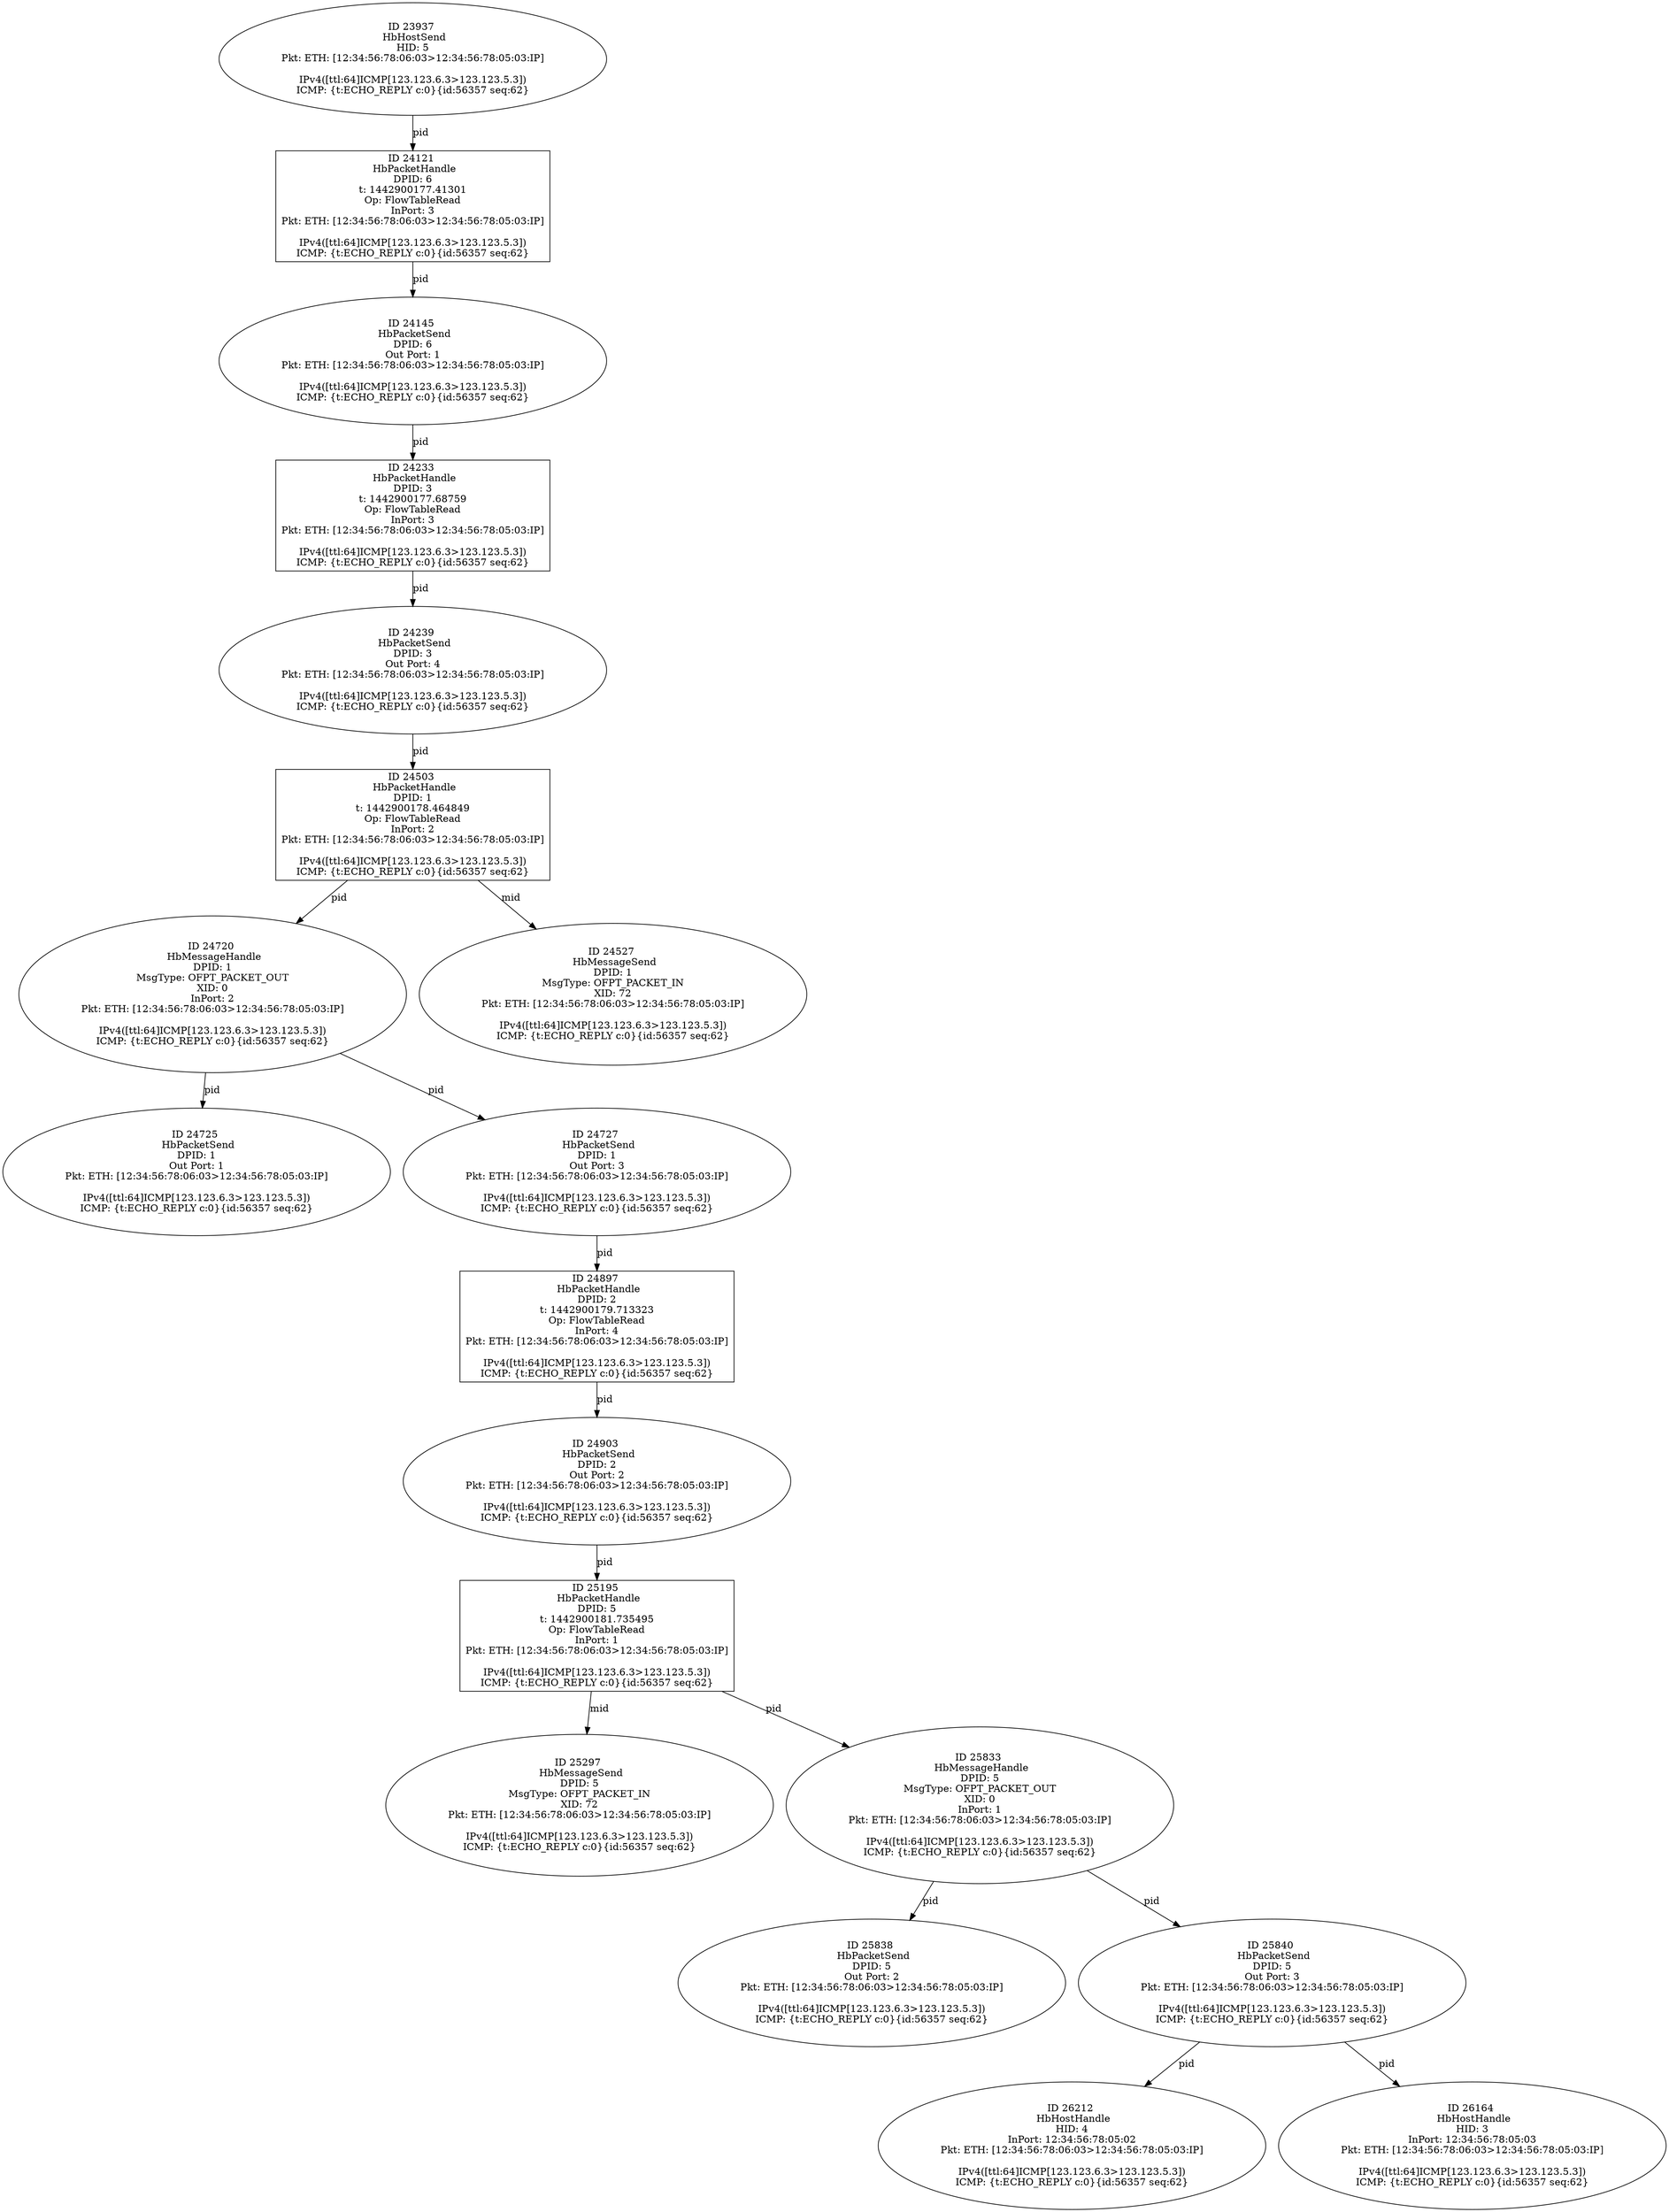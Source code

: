 strict digraph G {
23937 [shape=oval, event=<hb_events.HbHostSend object at 0x10cfdc990>, label="ID 23937 
 HbHostSend
HID: 5
Pkt: ETH: [12:34:56:78:06:03>12:34:56:78:05:03:IP]

IPv4([ttl:64]ICMP[123.123.6.3>123.123.5.3])
ICMP: {t:ECHO_REPLY c:0}{id:56357 seq:62}"];
24903 [shape=oval, event=<hb_events.HbPacketSend object at 0x10d352190>, label="ID 24903 
 HbPacketSend
DPID: 2
Out Port: 2
Pkt: ETH: [12:34:56:78:06:03>12:34:56:78:05:03:IP]

IPv4([ttl:64]ICMP[123.123.6.3>123.123.5.3])
ICMP: {t:ECHO_REPLY c:0}{id:56357 seq:62}"];
26212 [shape=oval, event=<hb_events.HbHostHandle object at 0x10d80d510>, label="ID 26212 
 HbHostHandle
HID: 4
InPort: 12:34:56:78:05:02
Pkt: ETH: [12:34:56:78:06:03>12:34:56:78:05:03:IP]

IPv4([ttl:64]ICMP[123.123.6.3>123.123.5.3])
ICMP: {t:ECHO_REPLY c:0}{id:56357 seq:62}"];
24503 [shape=box, event=<hb_events.HbPacketHandle object at 0x10d21bd50>, label="ID 24503 
 HbPacketHandle
DPID: 1
t: 1442900178.464849
Op: FlowTableRead
InPort: 2
Pkt: ETH: [12:34:56:78:06:03>12:34:56:78:05:03:IP]

IPv4([ttl:64]ICMP[123.123.6.3>123.123.5.3])
ICMP: {t:ECHO_REPLY c:0}{id:56357 seq:62}"];
24897 [shape=box, event=<hb_events.HbPacketHandle object at 0x10d36b550>, label="ID 24897 
 HbPacketHandle
DPID: 2
t: 1442900179.713323
Op: FlowTableRead
InPort: 4
Pkt: ETH: [12:34:56:78:06:03>12:34:56:78:05:03:IP]

IPv4([ttl:64]ICMP[123.123.6.3>123.123.5.3])
ICMP: {t:ECHO_REPLY c:0}{id:56357 seq:62}"];
24233 [shape=box, event=<hb_events.HbPacketHandle object at 0x10d0ebad0>, label="ID 24233 
 HbPacketHandle
DPID: 3
t: 1442900177.68759
Op: FlowTableRead
InPort: 3
Pkt: ETH: [12:34:56:78:06:03>12:34:56:78:05:03:IP]

IPv4([ttl:64]ICMP[123.123.6.3>123.123.5.3])
ICMP: {t:ECHO_REPLY c:0}{id:56357 seq:62}"];
24720 [shape=oval, event=<hb_events.HbMessageHandle object at 0x10d2f50d0>, label="ID 24720 
 HbMessageHandle
DPID: 1
MsgType: OFPT_PACKET_OUT
XID: 0
InPort: 2
Pkt: ETH: [12:34:56:78:06:03>12:34:56:78:05:03:IP]

IPv4([ttl:64]ICMP[123.123.6.3>123.123.5.3])
ICMP: {t:ECHO_REPLY c:0}{id:56357 seq:62}"];
25195 [shape=box, event=<hb_events.HbPacketHandle object at 0x10d532190>, label="ID 25195 
 HbPacketHandle
DPID: 5
t: 1442900181.735495
Op: FlowTableRead
InPort: 1
Pkt: ETH: [12:34:56:78:06:03>12:34:56:78:05:03:IP]

IPv4([ttl:64]ICMP[123.123.6.3>123.123.5.3])
ICMP: {t:ECHO_REPLY c:0}{id:56357 seq:62}"];
25838 [shape=oval, event=<hb_events.HbPacketSend object at 0x10d72dc10>, label="ID 25838 
 HbPacketSend
DPID: 5
Out Port: 2
Pkt: ETH: [12:34:56:78:06:03>12:34:56:78:05:03:IP]

IPv4([ttl:64]ICMP[123.123.6.3>123.123.5.3])
ICMP: {t:ECHO_REPLY c:0}{id:56357 seq:62}"];
24527 [shape=oval, event=<hb_events.HbMessageSend object at 0x10d23a7d0>, label="ID 24527 
 HbMessageSend
DPID: 1
MsgType: OFPT_PACKET_IN
XID: 72
Pkt: ETH: [12:34:56:78:06:03>12:34:56:78:05:03:IP]

IPv4([ttl:64]ICMP[123.123.6.3>123.123.5.3])
ICMP: {t:ECHO_REPLY c:0}{id:56357 seq:62}"];
25840 [shape=oval, event=<hb_events.HbPacketSend object at 0x10d72de50>, label="ID 25840 
 HbPacketSend
DPID: 5
Out Port: 3
Pkt: ETH: [12:34:56:78:06:03>12:34:56:78:05:03:IP]

IPv4([ttl:64]ICMP[123.123.6.3>123.123.5.3])
ICMP: {t:ECHO_REPLY c:0}{id:56357 seq:62}"];
24145 [shape=oval, event=<hb_events.HbPacketSend object at 0x10d0bed50>, label="ID 24145 
 HbPacketSend
DPID: 6
Out Port: 1
Pkt: ETH: [12:34:56:78:06:03>12:34:56:78:05:03:IP]

IPv4([ttl:64]ICMP[123.123.6.3>123.123.5.3])
ICMP: {t:ECHO_REPLY c:0}{id:56357 seq:62}"];
26164 [shape=oval, event=<hb_events.HbHostHandle object at 0x10d7ebb10>, label="ID 26164 
 HbHostHandle
HID: 3
InPort: 12:34:56:78:05:03
Pkt: ETH: [12:34:56:78:06:03>12:34:56:78:05:03:IP]

IPv4([ttl:64]ICMP[123.123.6.3>123.123.5.3])
ICMP: {t:ECHO_REPLY c:0}{id:56357 seq:62}"];
24725 [shape=oval, event=<hb_events.HbPacketSend object at 0x10d2e1690>, label="ID 24725 
 HbPacketSend
DPID: 1
Out Port: 1
Pkt: ETH: [12:34:56:78:06:03>12:34:56:78:05:03:IP]

IPv4([ttl:64]ICMP[123.123.6.3>123.123.5.3])
ICMP: {t:ECHO_REPLY c:0}{id:56357 seq:62}"];
24727 [shape=oval, event=<hb_events.HbPacketSend object at 0x10d2fc490>, label="ID 24727 
 HbPacketSend
DPID: 1
Out Port: 3
Pkt: ETH: [12:34:56:78:06:03>12:34:56:78:05:03:IP]

IPv4([ttl:64]ICMP[123.123.6.3>123.123.5.3])
ICMP: {t:ECHO_REPLY c:0}{id:56357 seq:62}"];
24121 [shape=box, event=<hb_events.HbPacketHandle object at 0x10d0b8790>, label="ID 24121 
 HbPacketHandle
DPID: 6
t: 1442900177.41301
Op: FlowTableRead
InPort: 3
Pkt: ETH: [12:34:56:78:06:03>12:34:56:78:05:03:IP]

IPv4([ttl:64]ICMP[123.123.6.3>123.123.5.3])
ICMP: {t:ECHO_REPLY c:0}{id:56357 seq:62}"];
25297 [shape=oval, event=<hb_events.HbMessageSend object at 0x10d532b10>, label="ID 25297 
 HbMessageSend
DPID: 5
MsgType: OFPT_PACKET_IN
XID: 72
Pkt: ETH: [12:34:56:78:06:03>12:34:56:78:05:03:IP]

IPv4([ttl:64]ICMP[123.123.6.3>123.123.5.3])
ICMP: {t:ECHO_REPLY c:0}{id:56357 seq:62}"];
24239 [shape=oval, event=<hb_events.HbPacketSend object at 0x10d104d50>, label="ID 24239 
 HbPacketSend
DPID: 3
Out Port: 4
Pkt: ETH: [12:34:56:78:06:03>12:34:56:78:05:03:IP]

IPv4([ttl:64]ICMP[123.123.6.3>123.123.5.3])
ICMP: {t:ECHO_REPLY c:0}{id:56357 seq:62}"];
25833 [shape=oval, event=<hb_events.HbMessageHandle object at 0x10d72d4d0>, label="ID 25833 
 HbMessageHandle
DPID: 5
MsgType: OFPT_PACKET_OUT
XID: 0
InPort: 1
Pkt: ETH: [12:34:56:78:06:03>12:34:56:78:05:03:IP]

IPv4([ttl:64]ICMP[123.123.6.3>123.123.5.3])
ICMP: {t:ECHO_REPLY c:0}{id:56357 seq:62}"];
23937 -> 24121  [rel=pid, label=pid];
25195 -> 25297  [rel=mid, label=mid];
25195 -> 25833  [rel=pid, label=pid];
25833 -> 25840  [rel=pid, label=pid];
25833 -> 25838  [rel=pid, label=pid];
24897 -> 24903  [rel=pid, label=pid];
24233 -> 24239  [rel=pid, label=pid];
24903 -> 25195  [rel=pid, label=pid];
25840 -> 26212  [rel=pid, label=pid];
25840 -> 26164  [rel=pid, label=pid];
24720 -> 24725  [rel=pid, label=pid];
24720 -> 24727  [rel=pid, label=pid];
24145 -> 24233  [rel=pid, label=pid];
24503 -> 24720  [rel=pid, label=pid];
24503 -> 24527  [rel=mid, label=mid];
24121 -> 24145  [rel=pid, label=pid];
24239 -> 24503  [rel=pid, label=pid];
24727 -> 24897  [rel=pid, label=pid];
}
